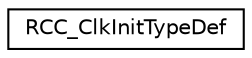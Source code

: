 digraph "Graphical Class Hierarchy"
{
 // LATEX_PDF_SIZE
  edge [fontname="Helvetica",fontsize="10",labelfontname="Helvetica",labelfontsize="10"];
  node [fontname="Helvetica",fontsize="10",shape=record];
  rankdir="LR";
  Node0 [label="RCC_ClkInitTypeDef",height=0.2,width=0.4,color="black", fillcolor="white", style="filled",URL="$structRCC__ClkInitTypeDef.html",tooltip="RCC System, AHB and APB busses clock configuration structure definition."];
}
